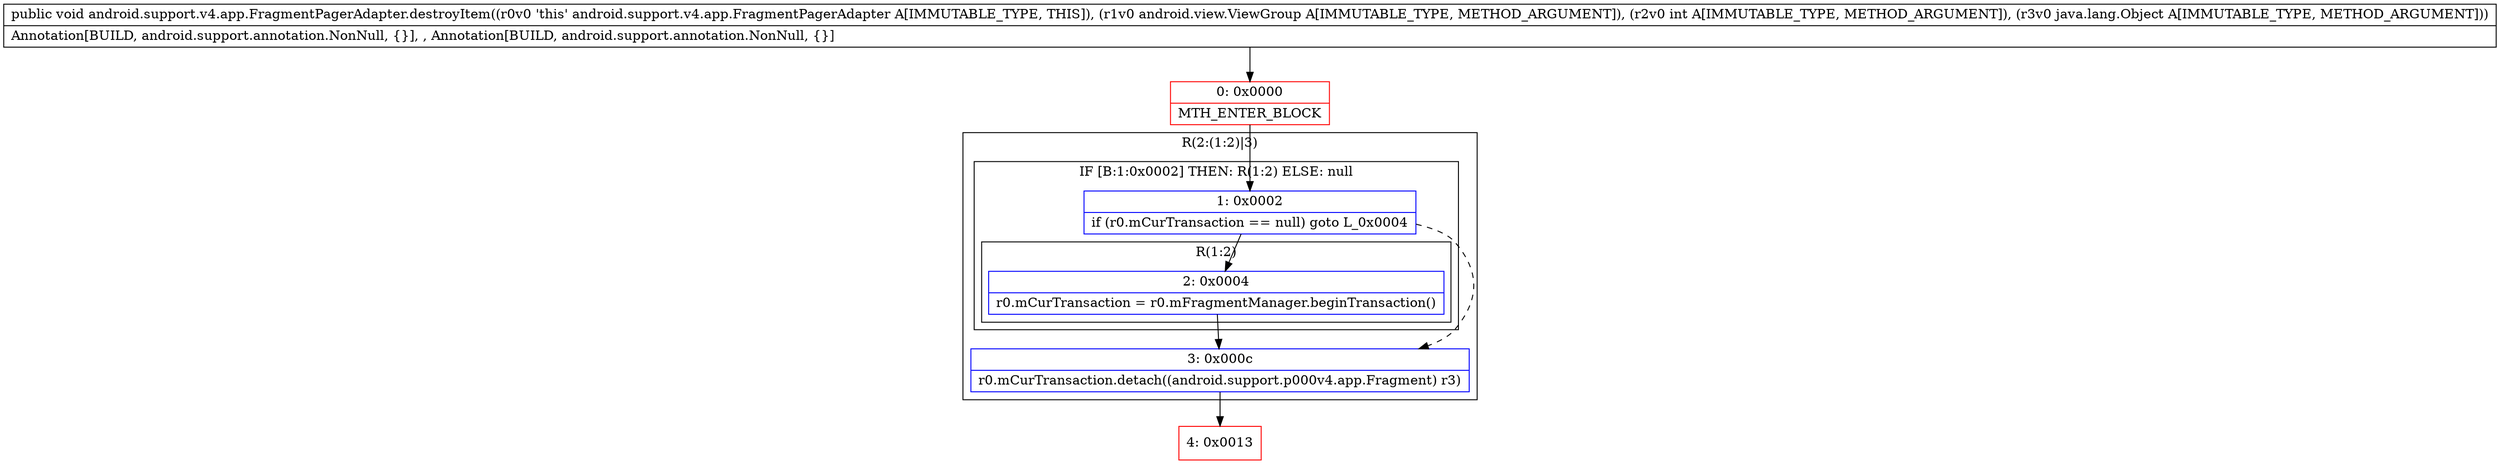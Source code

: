 digraph "CFG forandroid.support.v4.app.FragmentPagerAdapter.destroyItem(Landroid\/view\/ViewGroup;ILjava\/lang\/Object;)V" {
subgraph cluster_Region_2001423901 {
label = "R(2:(1:2)|3)";
node [shape=record,color=blue];
subgraph cluster_IfRegion_2651116 {
label = "IF [B:1:0x0002] THEN: R(1:2) ELSE: null";
node [shape=record,color=blue];
Node_1 [shape=record,label="{1\:\ 0x0002|if (r0.mCurTransaction == null) goto L_0x0004\l}"];
subgraph cluster_Region_859062416 {
label = "R(1:2)";
node [shape=record,color=blue];
Node_2 [shape=record,label="{2\:\ 0x0004|r0.mCurTransaction = r0.mFragmentManager.beginTransaction()\l}"];
}
}
Node_3 [shape=record,label="{3\:\ 0x000c|r0.mCurTransaction.detach((android.support.p000v4.app.Fragment) r3)\l}"];
}
Node_0 [shape=record,color=red,label="{0\:\ 0x0000|MTH_ENTER_BLOCK\l}"];
Node_4 [shape=record,color=red,label="{4\:\ 0x0013}"];
MethodNode[shape=record,label="{public void android.support.v4.app.FragmentPagerAdapter.destroyItem((r0v0 'this' android.support.v4.app.FragmentPagerAdapter A[IMMUTABLE_TYPE, THIS]), (r1v0 android.view.ViewGroup A[IMMUTABLE_TYPE, METHOD_ARGUMENT]), (r2v0 int A[IMMUTABLE_TYPE, METHOD_ARGUMENT]), (r3v0 java.lang.Object A[IMMUTABLE_TYPE, METHOD_ARGUMENT]))  | Annotation[BUILD, android.support.annotation.NonNull, \{\}], , Annotation[BUILD, android.support.annotation.NonNull, \{\}]\l}"];
MethodNode -> Node_0;
Node_1 -> Node_2;
Node_1 -> Node_3[style=dashed];
Node_2 -> Node_3;
Node_3 -> Node_4;
Node_0 -> Node_1;
}

